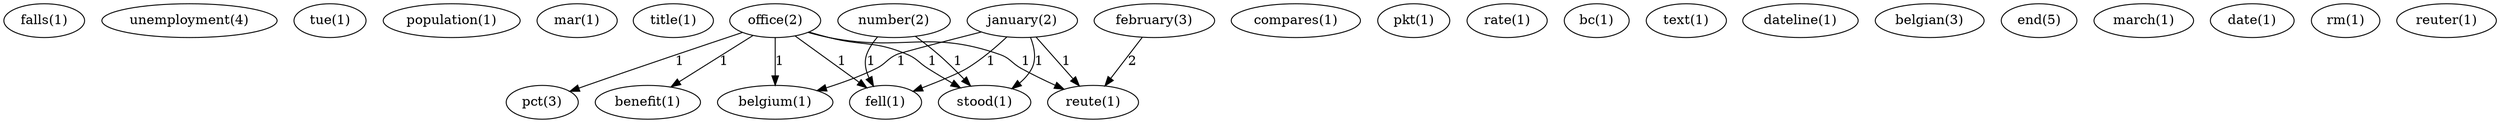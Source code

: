 digraph G {
  falls [ label="falls(1)" ];
  unemployment [ label="unemployment(4)" ];
  tue [ label="tue(1)" ];
  population [ label="population(1)" ];
  mar [ label="mar(1)" ];
  title [ label="title(1)" ];
  office [ label="office(2)" ];
  pct [ label="pct(3)" ];
  benefit [ label="benefit(1)" ];
  stood [ label="stood(1)" ];
  fell [ label="fell(1)" ];
  belgium [ label="belgium(1)" ];
  reute [ label="reute(1)" ];
  compares [ label="compares(1)" ];
  pkt [ label="pkt(1)" ];
  number [ label="number(2)" ];
  rate [ label="rate(1)" ];
  january [ label="january(2)" ];
  bc [ label="bc(1)" ];
  text [ label="text(1)" ];
  dateline [ label="dateline(1)" ];
  belgian [ label="belgian(3)" ];
  february [ label="february(3)" ];
  end [ label="end(5)" ];
  march [ label="march(1)" ];
  date [ label="date(1)" ];
  rm [ label="rm(1)" ];
  reuter [ label="reuter(1)" ];
  office -> pct [ label="1" ];
  office -> benefit [ label="1" ];
  office -> stood [ label="1" ];
  office -> fell [ label="1" ];
  office -> belgium [ label="1" ];
  office -> reute [ label="1" ];
  number -> stood [ label="1" ];
  number -> fell [ label="1" ];
  january -> stood [ label="1" ];
  january -> fell [ label="1" ];
  january -> belgium [ label="1" ];
  january -> reute [ label="1" ];
  february -> reute [ label="2" ];
}
